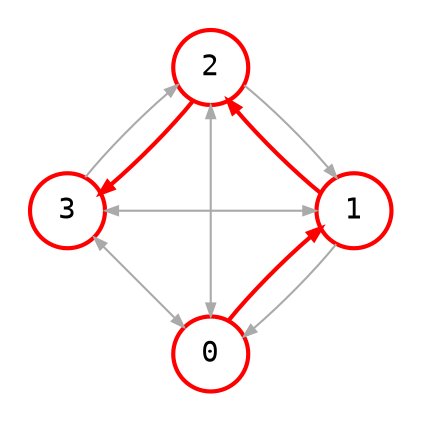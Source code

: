 digraph {
    node [shape=circle, fontname="monospace"];
    edge [arrowsize=0.6, fontname="monospace"];
    layout=circo;
    pad=0.2;

    0, 1, 2, 3 [style=bold, color=red];

    0 -> {2, 3} [dir=both, color="#aaaaaa"];
    0 -> 1 [style=bold, color=red];
    1 -> 0 [color="#aaaaaa"];
    1 -> 2 [style=bold, color=red];
    2 -> 1 [color="#aaaaaa"];
    2 -> 3 [style=bold, color=red];
    3 -> 1 [dir=both, color="#aaaaaa"];
    3 -> 2 [color="#aaaaaa"];
}